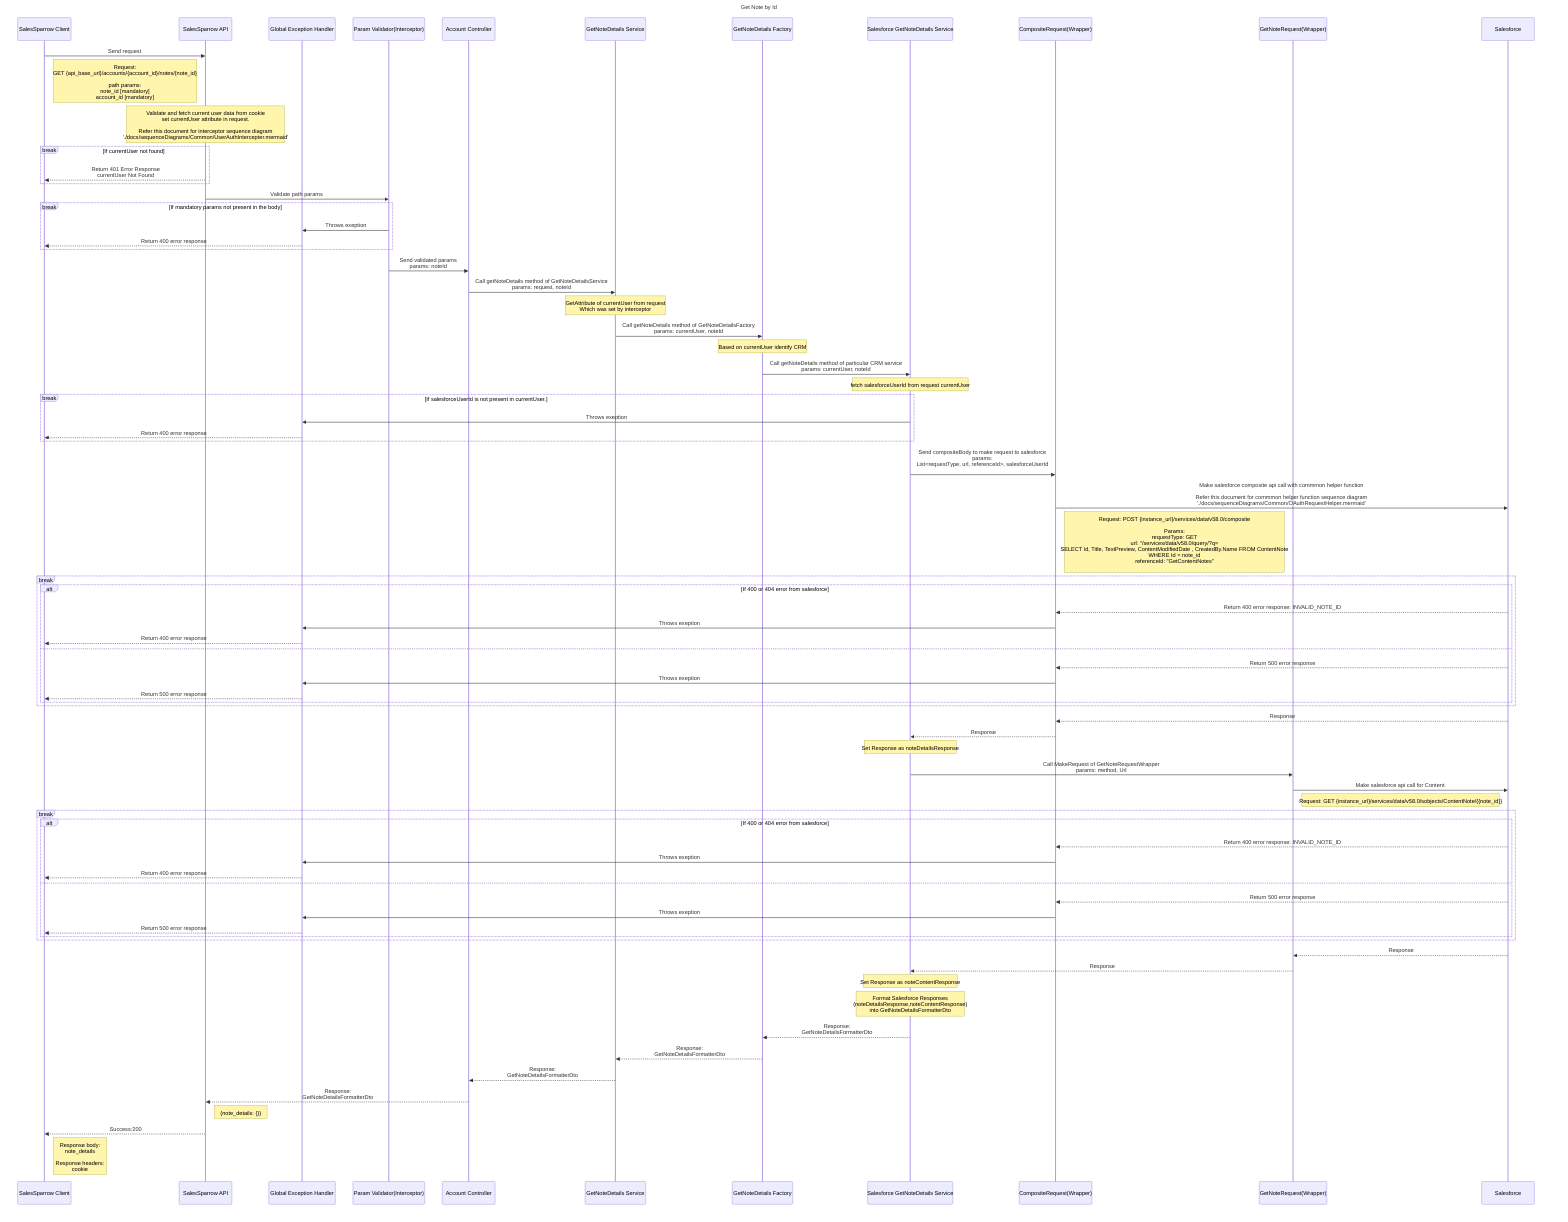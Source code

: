 sequenceDiagram
  title Get Note by Id
    participant ui as SalesSparrow Client
    participant api as SalesSparrow API
    participant exceptionHandler as Global Exception Handler
    participant validator as Param Validator(Interceptor)
    participant controller as Account Controller
    participant service as GetNoteDetails Service
    participant factory as GetNoteDetails Factory
    participant crm as Salesforce GetNoteDetails Service
    participant CompositeRequestWrapper as CompositeRequest(Wrapper)
    participant GetNoteRequestWrapper as  GetNoteRequest(Wrapper)
    participant salesforce as Salesforce

    ui->>api:  Send request 
    note right of ui: Request: <br>GET {api_base_url}/accounts/{account_id}/notes/{note_id}<br><br>path params:  <br>note_id [mandatory] <br>account_id [mandatory] 

    note over api: Validate and fetch current user data from cookie<br>set currentUser attribute in request.<br><br>Refer this document for interceptor sequence diagram <br> './docs/sequenceDiagrams/Common/UserAuthIntercepter.mermaid'
    break If currentUser not found
        api-->>ui: Return 401 Error Response<br>currentUser Not Found
    end

    api->>validator: Validate path params

    break If mandatory params not present in the body
        validator->>exceptionHandler: Throws exeption
        exceptionHandler-->>ui:Return 400 error response 
    end

    validator->>controller: Send validated params<br>params: noteId
    
    controller->>service: Call getNoteDetails method of GetNoteDetailsService<br> params: request, noteId
    note over service: GetAttribute of currentUser from request<br>Which was set by interceptor

    service->>factory: Call getNoteDetails method of GetNoteDetailsFactory<br>params: currentUser, noteId
    note over factory: Based on currentUser identify CRM

    factory->>crm: Call getNoteDetails method of particular CRM service<br>params: currentUser, noteId

    note over crm: fetch salesforceUserId from request currentUser
    break If salesforceUserId is not present in currentUser.
        crm->>exceptionHandler: Throws exeption
        exceptionHandler-->>ui:Return 400 error response 
    end
    crm->>CompositeRequestWrapper: Send compositeBody to make request to salesforce<br>params: <br> List<requestType, url, referenceId>, salesforceUserId <br>

    CompositeRequestWrapper->>salesforce: Make salesforce composite api call with commmon helper function<br><br>Refer this document for commmon helper function sequence diagram <br> './docs/sequenceDiagrams/Common/OAuthRequestHelper.mermaid'
    note right of CompositeRequestWrapper: Request: POST {instance_url}/services/data/v58.0/composite <br><br>Params: <br> requestType: GET<br> url: "/services/data/v58.0/query/?q=<br>SELECT Id, Title, TextPreview, ContentModifiedDate , CreatedBy.Name FROM ContentNote <br>WHERE Id = note_id<br>referenceId: "GetContentNotes"<br>
    
    break 
        alt If 400 or 404 error from salesforce
        salesforce-->>CompositeRequestWrapper: Return 400 error response: INVALID_NOTE_ID
        CompositeRequestWrapper->>exceptionHandler: Throws exeption
        exceptionHandler-->>ui: Return 400 error response
        else
        salesforce-->>CompositeRequestWrapper:  Return 500 error response
        CompositeRequestWrapper->>exceptionHandler: Throws exeption
        exceptionHandler-->>ui: Return 500 error response
        end
    end

    salesforce-->>CompositeRequestWrapper: Response
    CompositeRequestWrapper-->>crm: Response

    note over crm: Set Response as noteDetailsResponse 

    crm->>GetNoteRequestWrapper: Call MakeRequest of GetNoteRequestWrapper<br> params: method, Url

    GetNoteRequestWrapper->>salesforce: Make salesforce api call for Content
    note right of GetNoteRequestWrapper: Request: GET {instance_url}/services/data/v58.0/sobjects/ContentNote/{{note_id}} 

    break 
        alt If 400 or 404 error from salesforce
        salesforce-->>CompositeRequestWrapper: Return 400 error response: INVALID_NOTE_ID
        CompositeRequestWrapper->>exceptionHandler: Throws exeption
        exceptionHandler-->>ui: Return 400 error response
        else
        salesforce-->>CompositeRequestWrapper:  Return 500 error response
        CompositeRequestWrapper->>exceptionHandler: Throws exeption
        exceptionHandler-->>ui: Return 500 error response
        end
    end

    salesforce-->>GetNoteRequestWrapper: Response
    GetNoteRequestWrapper-->>crm: Response

    note over crm: Set Response as noteContentResponse

    note over crm: Format Salesforce Responses<br>(noteDetailsResponse,noteContentResponse)<br> into GetNoteDetailsFormatterDto

    crm-->>factory: Response:<br>GetNoteDetailsFormatterDto 
    factory-->>service: Response:<br>GetNoteDetailsFormatterDto 
    service-->> controller: Response:<br>GetNoteDetailsFormatterDto 
    controller-->>api: Response:<br>GetNoteDetailsFormatterDto 
    note right of api: {note_details: {}}

    api-->>ui: Success:200
    note right of ui: Response body: <br> note_details<br><br>Response headers:<br> cookie